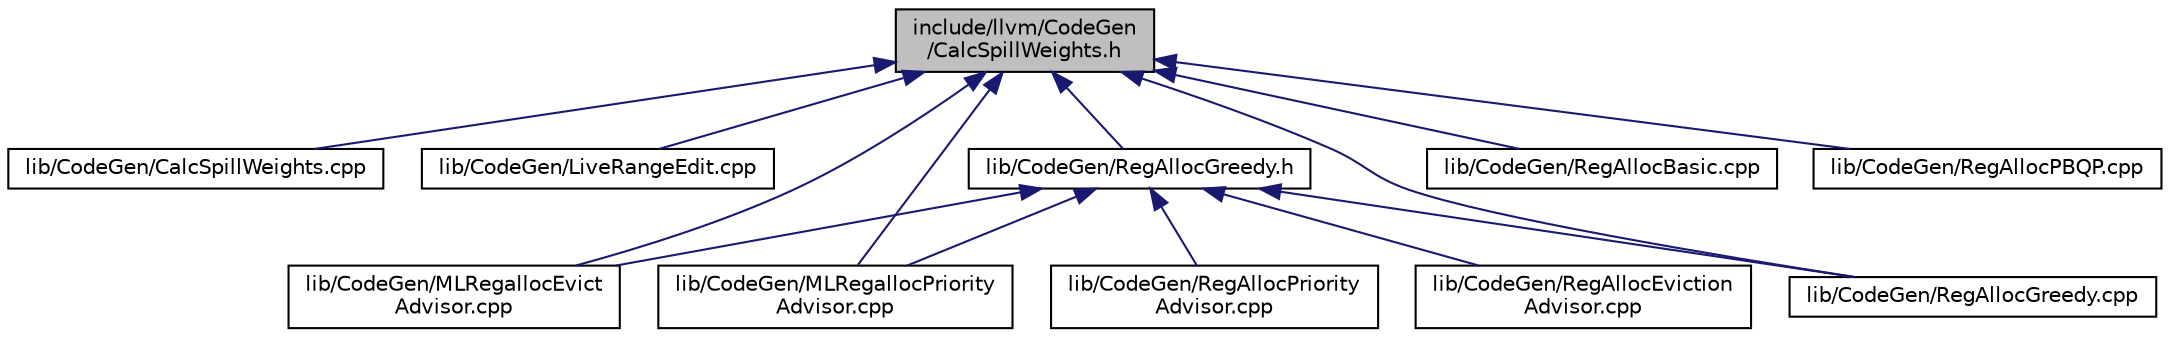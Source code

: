 digraph "include/llvm/CodeGen/CalcSpillWeights.h"
{
 // LATEX_PDF_SIZE
  bgcolor="transparent";
  edge [fontname="Helvetica",fontsize="10",labelfontname="Helvetica",labelfontsize="10"];
  node [fontname="Helvetica",fontsize="10",shape=record];
  Node1 [label="include/llvm/CodeGen\l/CalcSpillWeights.h",height=0.2,width=0.4,color="black", fillcolor="grey75", style="filled", fontcolor="black",tooltip=" "];
  Node1 -> Node2 [dir="back",color="midnightblue",fontsize="10",style="solid",fontname="Helvetica"];
  Node2 [label="lib/CodeGen/CalcSpillWeights.cpp",height=0.2,width=0.4,color="black",URL="$CalcSpillWeights_8cpp.html",tooltip=" "];
  Node1 -> Node3 [dir="back",color="midnightblue",fontsize="10",style="solid",fontname="Helvetica"];
  Node3 [label="lib/CodeGen/LiveRangeEdit.cpp",height=0.2,width=0.4,color="black",URL="$LiveRangeEdit_8cpp.html",tooltip=" "];
  Node1 -> Node4 [dir="back",color="midnightblue",fontsize="10",style="solid",fontname="Helvetica"];
  Node4 [label="lib/CodeGen/RegAllocGreedy.h",height=0.2,width=0.4,color="black",URL="$RegAllocGreedy_8h.html",tooltip=" "];
  Node4 -> Node5 [dir="back",color="midnightblue",fontsize="10",style="solid",fontname="Helvetica"];
  Node5 [label="lib/CodeGen/MLRegallocEvict\lAdvisor.cpp",height=0.2,width=0.4,color="black",URL="$MLRegallocEvictAdvisor_8cpp.html",tooltip=" "];
  Node4 -> Node6 [dir="back",color="midnightblue",fontsize="10",style="solid",fontname="Helvetica"];
  Node6 [label="lib/CodeGen/MLRegallocPriority\lAdvisor.cpp",height=0.2,width=0.4,color="black",URL="$MLRegallocPriorityAdvisor_8cpp.html",tooltip=" "];
  Node4 -> Node7 [dir="back",color="midnightblue",fontsize="10",style="solid",fontname="Helvetica"];
  Node7 [label="lib/CodeGen/RegAllocEviction\lAdvisor.cpp",height=0.2,width=0.4,color="black",URL="$RegAllocEvictionAdvisor_8cpp.html",tooltip=" "];
  Node4 -> Node8 [dir="back",color="midnightblue",fontsize="10",style="solid",fontname="Helvetica"];
  Node8 [label="lib/CodeGen/RegAllocGreedy.cpp",height=0.2,width=0.4,color="black",URL="$RegAllocGreedy_8cpp.html",tooltip=" "];
  Node4 -> Node9 [dir="back",color="midnightblue",fontsize="10",style="solid",fontname="Helvetica"];
  Node9 [label="lib/CodeGen/RegAllocPriority\lAdvisor.cpp",height=0.2,width=0.4,color="black",URL="$RegAllocPriorityAdvisor_8cpp.html",tooltip=" "];
  Node1 -> Node5 [dir="back",color="midnightblue",fontsize="10",style="solid",fontname="Helvetica"];
  Node1 -> Node6 [dir="back",color="midnightblue",fontsize="10",style="solid",fontname="Helvetica"];
  Node1 -> Node10 [dir="back",color="midnightblue",fontsize="10",style="solid",fontname="Helvetica"];
  Node10 [label="lib/CodeGen/RegAllocBasic.cpp",height=0.2,width=0.4,color="black",URL="$RegAllocBasic_8cpp.html",tooltip=" "];
  Node1 -> Node8 [dir="back",color="midnightblue",fontsize="10",style="solid",fontname="Helvetica"];
  Node1 -> Node11 [dir="back",color="midnightblue",fontsize="10",style="solid",fontname="Helvetica"];
  Node11 [label="lib/CodeGen/RegAllocPBQP.cpp",height=0.2,width=0.4,color="black",URL="$RegAllocPBQP_8cpp.html",tooltip=" "];
}
